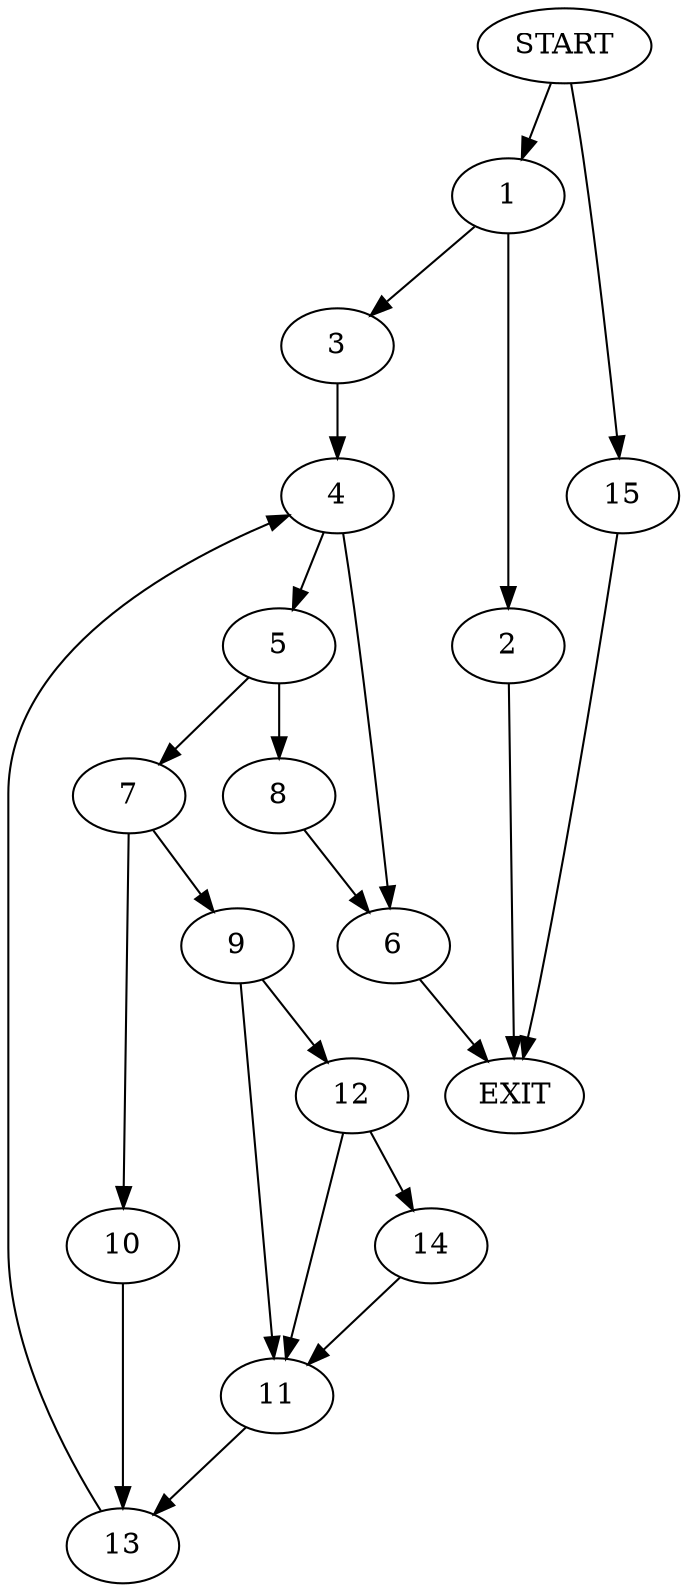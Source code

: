 digraph {
0 [label="START"]
16 [label="EXIT"]
0 -> 1
1 -> 2
1 -> 3
3 -> 4
2 -> 16
4 -> 5
4 -> 6
5 -> 7
5 -> 8
6 -> 16
7 -> 9
7 -> 10
8 -> 6
9 -> 11
9 -> 12
10 -> 13
12 -> 11
12 -> 14
11 -> 13
14 -> 11
13 -> 4
0 -> 15
15 -> 16
}
